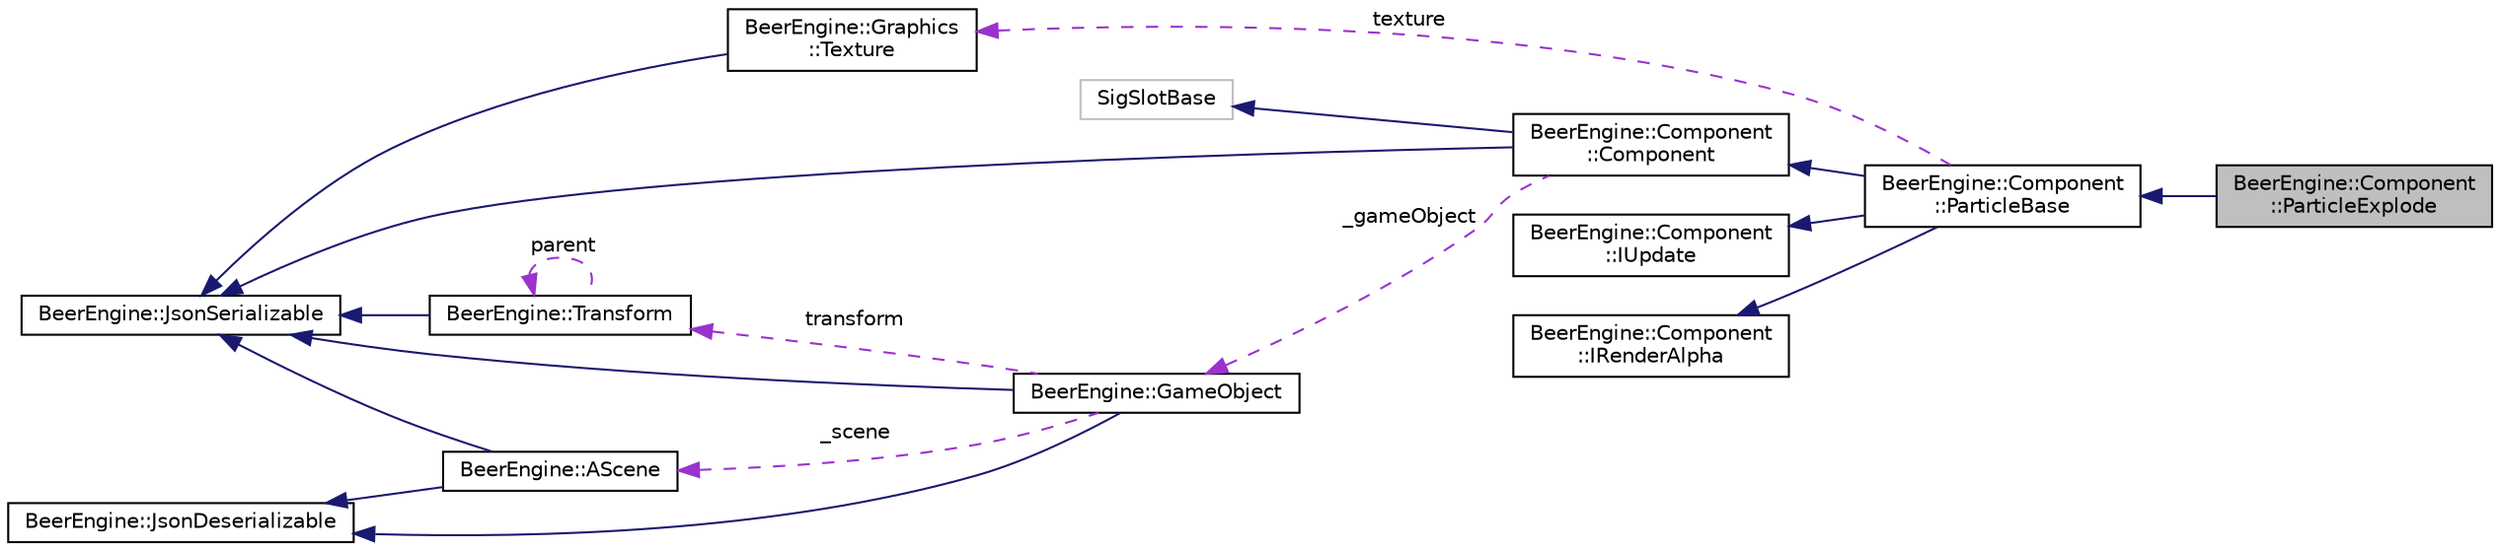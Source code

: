digraph "BeerEngine::Component::ParticleExplode"
{
  edge [fontname="Helvetica",fontsize="10",labelfontname="Helvetica",labelfontsize="10"];
  node [fontname="Helvetica",fontsize="10",shape=record];
  rankdir="LR";
  Node7 [label="BeerEngine::Component\l::ParticleExplode",height=0.2,width=0.4,color="black", fillcolor="grey75", style="filled", fontcolor="black"];
  Node8 -> Node7 [dir="back",color="midnightblue",fontsize="10",style="solid",fontname="Helvetica"];
  Node8 [label="BeerEngine::Component\l::ParticleBase",height=0.2,width=0.4,color="black", fillcolor="white", style="filled",URL="$class_beer_engine_1_1_component_1_1_particle_base.html"];
  Node9 -> Node8 [dir="back",color="midnightblue",fontsize="10",style="solid",fontname="Helvetica"];
  Node9 [label="BeerEngine::Component\l::Component",height=0.2,width=0.4,color="black", fillcolor="white", style="filled",URL="$class_beer_engine_1_1_component_1_1_component.html"];
  Node10 -> Node9 [dir="back",color="midnightblue",fontsize="10",style="solid",fontname="Helvetica"];
  Node10 [label="BeerEngine::JsonSerializable",height=0.2,width=0.4,color="black", fillcolor="white", style="filled",URL="$class_beer_engine_1_1_json_serializable.html"];
  Node11 -> Node9 [dir="back",color="midnightblue",fontsize="10",style="solid",fontname="Helvetica"];
  Node11 [label="SigSlotBase",height=0.2,width=0.4,color="grey75", fillcolor="white", style="filled"];
  Node12 -> Node9 [dir="back",color="darkorchid3",fontsize="10",style="dashed",label=" _gameObject" ,fontname="Helvetica"];
  Node12 [label="BeerEngine::GameObject",height=0.2,width=0.4,color="black", fillcolor="white", style="filled",URL="$class_beer_engine_1_1_game_object.html"];
  Node10 -> Node12 [dir="back",color="midnightblue",fontsize="10",style="solid",fontname="Helvetica"];
  Node13 -> Node12 [dir="back",color="midnightblue",fontsize="10",style="solid",fontname="Helvetica"];
  Node13 [label="BeerEngine::JsonDeserializable",height=0.2,width=0.4,color="black", fillcolor="white", style="filled",URL="$class_beer_engine_1_1_json_deserializable.html"];
  Node14 -> Node12 [dir="back",color="darkorchid3",fontsize="10",style="dashed",label=" transform" ,fontname="Helvetica"];
  Node14 [label="BeerEngine::Transform",height=0.2,width=0.4,color="black", fillcolor="white", style="filled",URL="$class_beer_engine_1_1_transform.html",tooltip="classe representant la transformation d&#39;un object, position, rotation... "];
  Node10 -> Node14 [dir="back",color="midnightblue",fontsize="10",style="solid",fontname="Helvetica"];
  Node14 -> Node14 [dir="back",color="darkorchid3",fontsize="10",style="dashed",label=" parent" ,fontname="Helvetica"];
  Node15 -> Node12 [dir="back",color="darkorchid3",fontsize="10",style="dashed",label=" _scene" ,fontname="Helvetica"];
  Node15 [label="BeerEngine::AScene",height=0.2,width=0.4,color="black", fillcolor="white", style="filled",URL="$class_beer_engine_1_1_a_scene.html"];
  Node10 -> Node15 [dir="back",color="midnightblue",fontsize="10",style="solid",fontname="Helvetica"];
  Node13 -> Node15 [dir="back",color="midnightblue",fontsize="10",style="solid",fontname="Helvetica"];
  Node16 -> Node8 [dir="back",color="midnightblue",fontsize="10",style="solid",fontname="Helvetica"];
  Node16 [label="BeerEngine::Component\l::IUpdate",height=0.2,width=0.4,color="black", fillcolor="white", style="filled",URL="$class_beer_engine_1_1_component_1_1_i_update.html"];
  Node17 -> Node8 [dir="back",color="midnightblue",fontsize="10",style="solid",fontname="Helvetica"];
  Node17 [label="BeerEngine::Component\l::IRenderAlpha",height=0.2,width=0.4,color="black", fillcolor="white", style="filled",URL="$class_beer_engine_1_1_component_1_1_i_render_alpha.html"];
  Node18 -> Node8 [dir="back",color="darkorchid3",fontsize="10",style="dashed",label=" texture" ,fontname="Helvetica"];
  Node18 [label="BeerEngine::Graphics\l::Texture",height=0.2,width=0.4,color="black", fillcolor="white", style="filled",URL="$class_beer_engine_1_1_graphics_1_1_texture.html"];
  Node10 -> Node18 [dir="back",color="midnightblue",fontsize="10",style="solid",fontname="Helvetica"];
}
